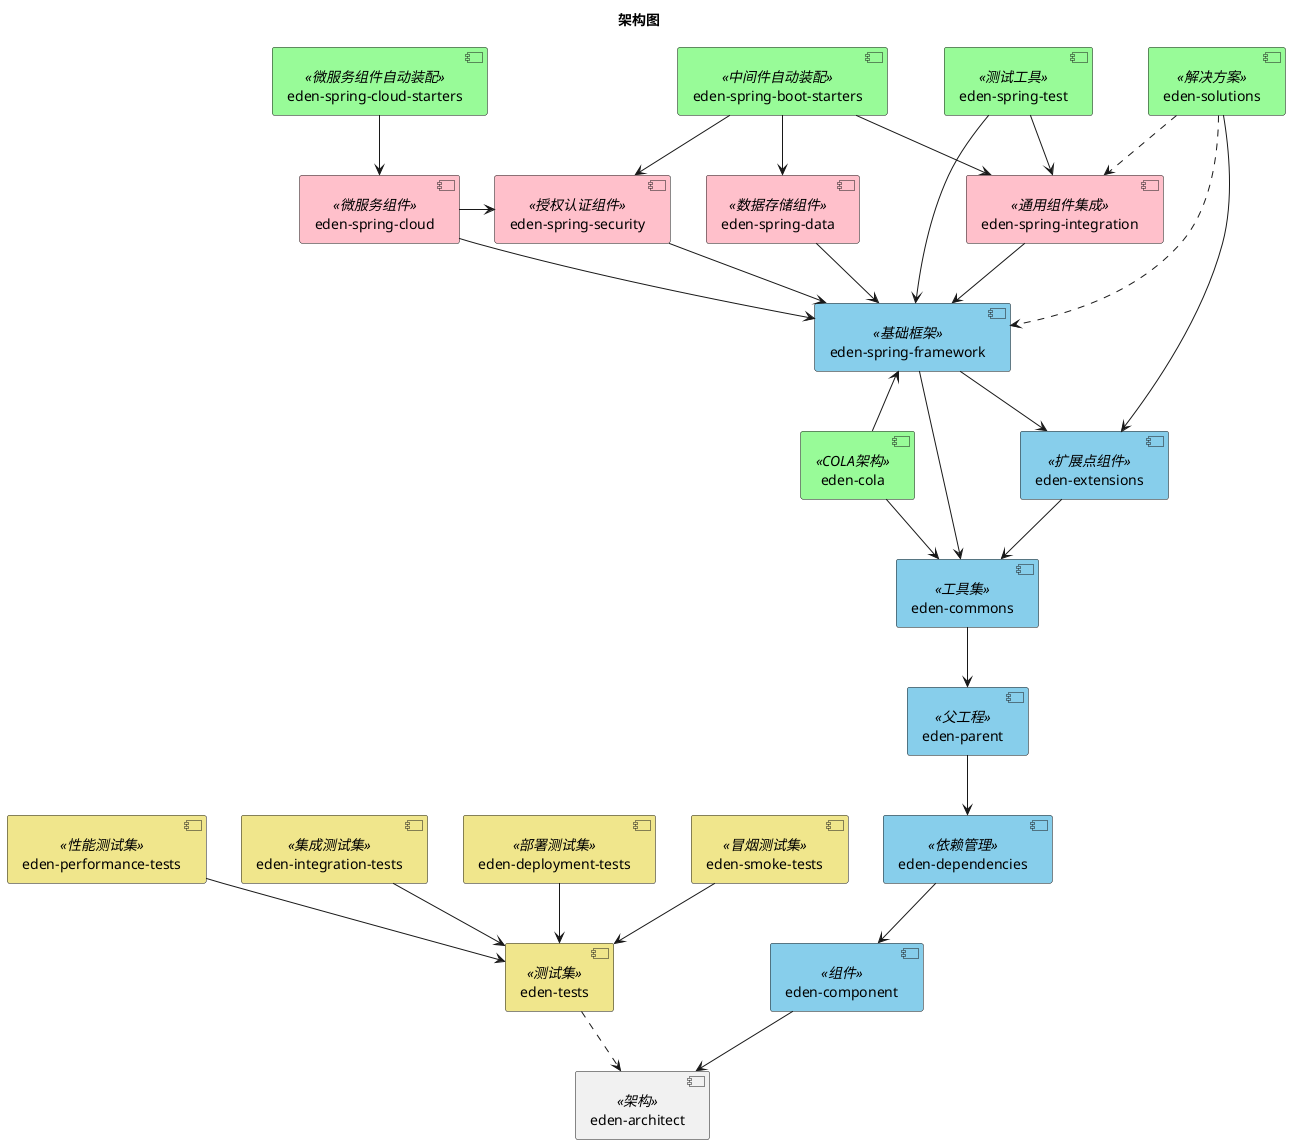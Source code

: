 @startuml

!if %variable_exists("$THEME")
title 架构图 - $THEME theme
!else
title 架构图
!endif

'skinparam BackgroundColor transparent

[eden-architect] <<架构>>

[eden-component] <<组件>>
[eden-dependencies] <<依赖管理>>
[eden-parent] <<父工程>>
[eden-commons] <<工具集>>
[eden-extensions] <<扩展点组件>>
[eden-cola] <<COLA架构>>
[eden-spring-framework] <<基础框架>>
[eden-spring-data] <<数据存储组件>>
[eden-spring-security] <<授权认证组件>>
[eden-spring-integration] <<通用组件集成>>
[eden-spring-boot-starters] <<中间件自动装配>>
[eden-spring-cloud] <<微服务组件>>
[eden-spring-cloud-starters] <<微服务组件自动装配>>
[eden-spring-test] <<测试工具>>
[eden-solutions] <<解决方案>>

[eden-tests] <<测试集>>
[eden-deployment-tests] <<部署测试集>>
[eden-integration-tests] <<集成测试集>>
[eden-performance-tests] <<性能测试集>>
[eden-smoke-tests] <<冒烟测试集>>

skinparam component {
 	backgroundColor<<组件>> SkyBlue
    backgroundColor<<依赖管理>> SkyBlue
    backgroundColor<<父工程>> SkyBlue
    backgroundColor<<工具集>> SkyBlue
    backgroundColor<<扩展点组件>> SkyBlue
    backgroundColor<<基础框架>> SkyBlue
	backgroundColor<<数据存储组件>> Pink
	backgroundColor<<授权认证组件>> Pink
	backgroundColor<<通用组件集成>> Pink
	backgroundColor<<微服务组件>> Pink
	backgroundColor<<COLA架构>> PaleGreen
    backgroundColor<<中间件自动装配>> PaleGreen
    backgroundColor<<微服务组件自动装配>> PaleGreen
    backgroundColor<<测试工具>> PaleGreen
	backgroundColor<<解决方案>> PaleGreen

	backgroundColor<<测试集>> Khaki
	backgroundColor<<部署测试集>> Khaki
	backgroundColor<<集成测试集>> Khaki
	backgroundColor<<性能测试集>> Khaki
	backgroundColor<<冒烟测试集>> Khaki
}

[eden-component] --> [eden-architect]
[eden-dependencies] --> [eden-component]
[eden-parent] --> [eden-dependencies]
[eden-commons] --> [eden-parent]
[eden-extensions] --> [eden-commons]
[eden-cola] --> [eden-commons]
[eden-cola] -u-> [eden-spring-framework]
[eden-spring-framework] --> [eden-commons]
[eden-spring-framework] --> [eden-extensions]
[eden-spring-data] --> [eden-spring-framework]
[eden-spring-security] --> [eden-spring-framework]
[eden-spring-integration] --> [eden-spring-framework]
[eden-spring-cloud] --> [eden-spring-framework]
[eden-spring-cloud] -r-> [eden-spring-security]
[eden-spring-test] --> [eden-spring-framework]
[eden-spring-test] --> [eden-spring-integration]
[eden-spring-boot-starters] --> [eden-spring-data]
[eden-spring-boot-starters] --> [eden-spring-security]
[eden-spring-boot-starters] --> [eden-spring-integration]
[eden-spring-cloud-starters] --> [eden-spring-cloud]
[eden-solutions] --> [eden-extensions]
[eden-solutions] ..> [eden-spring-framework]
[eden-solutions] ..> [eden-spring-integration]

[eden-architect] <.u. [eden-tests]
[eden-tests] <-u- [eden-deployment-tests]
[eden-tests] <-u- [eden-integration-tests]
[eden-tests] <-u- [eden-performance-tests]
[eden-tests] <-u- [eden-smoke-tests]

@enduml
